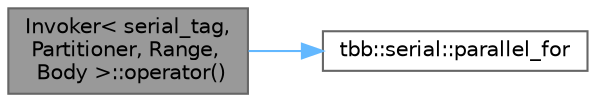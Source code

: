 digraph "Invoker&lt; serial_tag, Partitioner, Range, Body &gt;::operator()"
{
 // LATEX_PDF_SIZE
  bgcolor="transparent";
  edge [fontname=Helvetica,fontsize=10,labelfontname=Helvetica,labelfontsize=10];
  node [fontname=Helvetica,fontsize=10,shape=box,height=0.2,width=0.4];
  rankdir="LR";
  Node1 [id="Node000001",label="Invoker\< serial_tag,\l Partitioner, Range,\l Body \>::operator()",height=0.2,width=0.4,color="gray40", fillcolor="grey60", style="filled", fontcolor="black",tooltip=" "];
  Node1 -> Node2 [id="edge1_Node000001_Node000002",color="steelblue1",style="solid",tooltip=" "];
  Node2 [id="Node000002",label="tbb::serial::parallel_for",height=0.2,width=0.4,color="grey40", fillcolor="white", style="filled",URL="$namespacetbb_1_1serial.html#a027133fdcfbe67f9963294d2cd7af20d",tooltip="Parallel iteration over range with default partitioner."];
}
